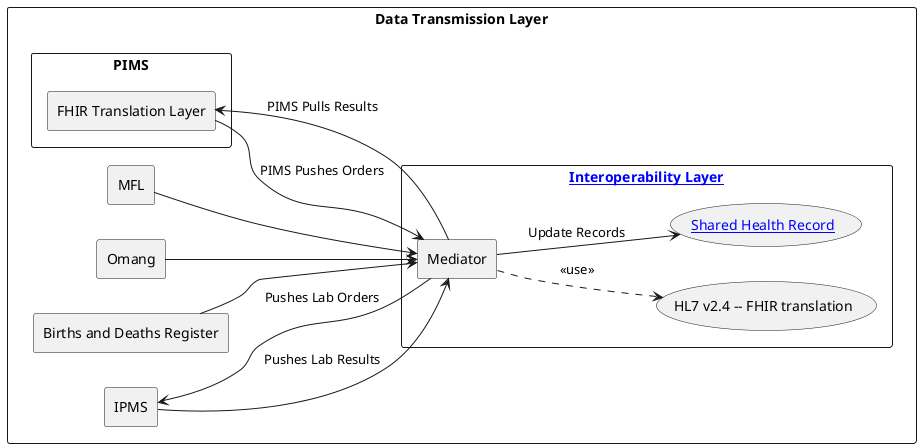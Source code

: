 @startuml DataTransmissionLayer
left to right direction

rectangle "Data Transmission Layer" as dataTransmissionLayer {
  rectangle "MFL" as MFL
  rectangle "Omang" as Omang
  rectangle "Births and Deaths Register" as BDRS
  rectangle "PIMS" as PIMS {
    rectangle "FHIR Translation Layer" as translationLayer
  }

  rectangle "[[ActorDefinition-InteroperabilityLayerActorDefinitionExample.html Interoperability Layer]]" as OpenHIM {
    usecase "HL7 v2.4 -- FHIR translation" as OHIM1
    usecase "[[ActorDefinition-SHRActorDefinitionExample.html Shared Health Record]]" as OHIM2
    rectangle "Mediator" as Mediator
    Mediator ..> OHIM1 : "<<use>>"
    Mediator --> OHIM2 : "Update Records"
  }
  
  rectangle "IPMS" as IPMS

  MFL --> Mediator
  Omang --> Mediator
  BDRS --> Mediator

  translationLayer --> Mediator : "PIMS Pushes Orders"
  Mediator --> translationLayer : "PIMS Pulls Results"

  IPMS --> Mediator : "Pushes Lab Results"
  Mediator --> IPMS : "Pushes Lab Orders"
}

@enduml